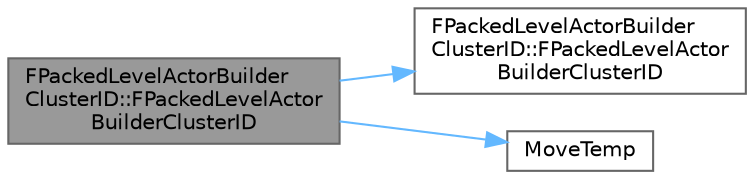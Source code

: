 digraph "FPackedLevelActorBuilderClusterID::FPackedLevelActorBuilderClusterID"
{
 // INTERACTIVE_SVG=YES
 // LATEX_PDF_SIZE
  bgcolor="transparent";
  edge [fontname=Helvetica,fontsize=10,labelfontname=Helvetica,labelfontsize=10];
  node [fontname=Helvetica,fontsize=10,shape=box,height=0.2,width=0.4];
  rankdir="LR";
  Node1 [id="Node000001",label="FPackedLevelActorBuilder\lClusterID::FPackedLevelActor\lBuilderClusterID",height=0.2,width=0.4,color="gray40", fillcolor="grey60", style="filled", fontcolor="black",tooltip=" "];
  Node1 -> Node2 [id="edge1_Node000001_Node000002",color="steelblue1",style="solid",tooltip=" "];
  Node2 [id="Node000002",label="FPackedLevelActorBuilder\lClusterID::FPackedLevelActor\lBuilderClusterID",height=0.2,width=0.4,color="grey40", fillcolor="white", style="filled",URL="$d2/df0/classFPackedLevelActorBuilderClusterID.html#a0b26d5f5d6aadac51cef0f44dcbe9f9d",tooltip=" "];
  Node1 -> Node3 [id="edge2_Node000001_Node000003",color="steelblue1",style="solid",tooltip=" "];
  Node3 [id="Node000003",label="MoveTemp",height=0.2,width=0.4,color="grey40", fillcolor="white", style="filled",URL="$d4/d24/UnrealTemplate_8h.html#ad5e6c049aeb9c9115fec514ba581dbb6",tooltip="MoveTemp will cast a reference to an rvalue reference."];
}
